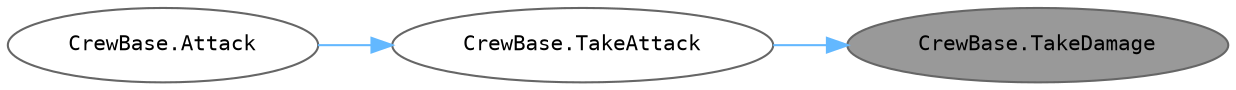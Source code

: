 digraph "CrewBase.TakeDamage"
{
 // INTERACTIVE_SVG=YES
 // LATEX_PDF_SIZE
  bgcolor="transparent";
  edge [fontname=Helvetica,fontsize=10,labelfontname=Helvetica,labelfontsize=10];
  node [fontname=Helvetica,fontsize=10,fontname=Consolas fontsize=10 style=filled height=0.2 width=0.4 margin=0.1];
  rankdir="RL";
  Node1 [id="Node000001",label="CrewBase.TakeDamage",height=0.2,width=0.4,color="gray40", fillcolor="grey60", style="filled", fontcolor="black",tooltip="체력에 데미지를 적용하고, 체력이 0 이하가 되면 사망 처리합니다."];
  Node1 -> Node2 [id="edge1_Node000001_Node000002",dir="back",color="steelblue1",style="solid",tooltip=" "];
  Node2 [id="Node000002",label="CrewBase.TakeAttack",height=0.2,width=0.4,color="grey40", fillcolor="white", style="filled",URL="$class_crew_base.html#a2ddd282ca775cb5f0a59faecc5a73f9a",tooltip="적 선원에게 공격을 받을 때 호출됩니다. 방어력을 반영하여 최종 데미지를 계산합니다."];
  Node2 -> Node3 [id="edge2_Node000002_Node000003",dir="back",color="steelblue1",style="solid",tooltip=" "];
  Node3 [id="Node000003",label="CrewBase.Attack",height=0.2,width=0.4,color="grey40", fillcolor="white", style="filled",URL="$class_crew_base.html#a2511f2fc49a8f2c8ad5f03d9ab53d6f5",tooltip="지정된 적 선원을 공격합니다. 공격력은 반올림 처리됩니다."];
}
